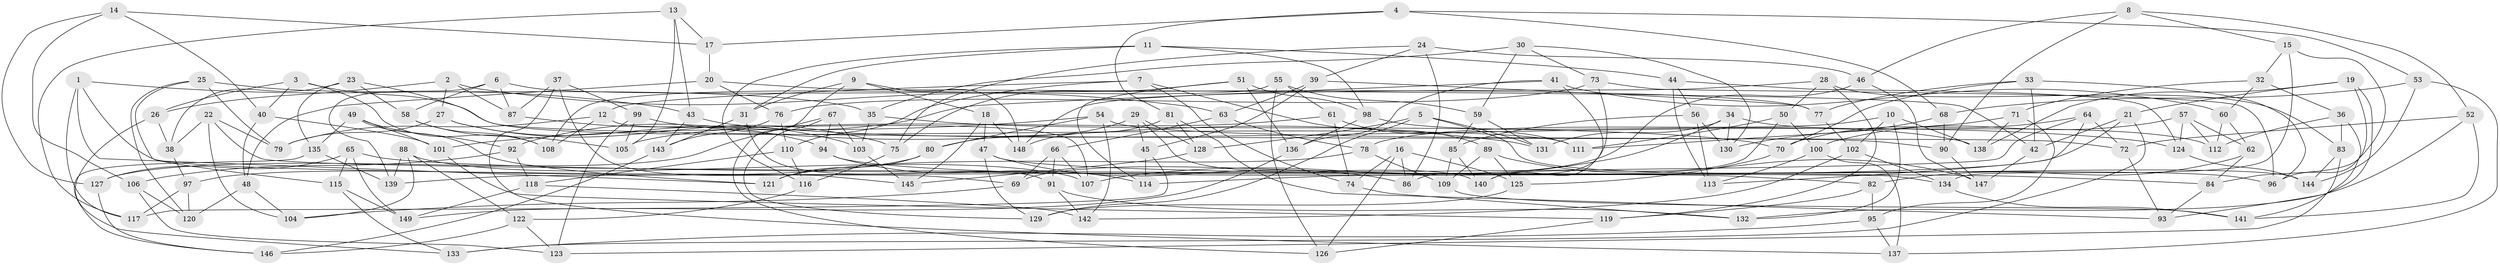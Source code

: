 // Generated by graph-tools (version 1.1) at 2025/38/03/09/25 02:38:07]
// undirected, 149 vertices, 298 edges
graph export_dot {
graph [start="1"]
  node [color=gray90,style=filled];
  1;
  2;
  3;
  4;
  5;
  6;
  7;
  8;
  9;
  10;
  11;
  12;
  13;
  14;
  15;
  16;
  17;
  18;
  19;
  20;
  21;
  22;
  23;
  24;
  25;
  26;
  27;
  28;
  29;
  30;
  31;
  32;
  33;
  34;
  35;
  36;
  37;
  38;
  39;
  40;
  41;
  42;
  43;
  44;
  45;
  46;
  47;
  48;
  49;
  50;
  51;
  52;
  53;
  54;
  55;
  56;
  57;
  58;
  59;
  60;
  61;
  62;
  63;
  64;
  65;
  66;
  67;
  68;
  69;
  70;
  71;
  72;
  73;
  74;
  75;
  76;
  77;
  78;
  79;
  80;
  81;
  82;
  83;
  84;
  85;
  86;
  87;
  88;
  89;
  90;
  91;
  92;
  93;
  94;
  95;
  96;
  97;
  98;
  99;
  100;
  101;
  102;
  103;
  104;
  105;
  106;
  107;
  108;
  109;
  110;
  111;
  112;
  113;
  114;
  115;
  116;
  117;
  118;
  119;
  120;
  121;
  122;
  123;
  124;
  125;
  126;
  127;
  128;
  129;
  130;
  131;
  132;
  133;
  134;
  135;
  136;
  137;
  138;
  139;
  140;
  141;
  142;
  143;
  144;
  145;
  146;
  147;
  148;
  149;
  1 -- 69;
  1 -- 117;
  1 -- 121;
  1 -- 43;
  2 -- 87;
  2 -- 63;
  2 -- 26;
  2 -- 27;
  3 -- 26;
  3 -- 108;
  3 -- 40;
  3 -- 72;
  4 -- 53;
  4 -- 17;
  4 -- 81;
  4 -- 68;
  5 -- 144;
  5 -- 131;
  5 -- 129;
  5 -- 128;
  6 -- 87;
  6 -- 58;
  6 -- 139;
  6 -- 77;
  7 -- 74;
  7 -- 89;
  7 -- 12;
  7 -- 110;
  8 -- 15;
  8 -- 52;
  8 -- 90;
  8 -- 46;
  9 -- 18;
  9 -- 126;
  9 -- 148;
  9 -- 31;
  10 -- 132;
  10 -- 78;
  10 -- 138;
  10 -- 102;
  11 -- 31;
  11 -- 98;
  11 -- 116;
  11 -- 44;
  12 -- 107;
  12 -- 79;
  12 -- 108;
  13 -- 117;
  13 -- 105;
  13 -- 43;
  13 -- 17;
  14 -- 106;
  14 -- 127;
  14 -- 17;
  14 -- 40;
  15 -- 134;
  15 -- 32;
  15 -- 84;
  16 -- 86;
  16 -- 126;
  16 -- 74;
  16 -- 125;
  17 -- 20;
  18 -- 145;
  18 -- 148;
  18 -- 47;
  19 -- 96;
  19 -- 93;
  19 -- 21;
  19 -- 138;
  20 -- 42;
  20 -- 48;
  20 -- 76;
  21 -- 133;
  21 -- 42;
  21 -- 114;
  22 -- 38;
  22 -- 134;
  22 -- 79;
  22 -- 104;
  23 -- 38;
  23 -- 58;
  23 -- 135;
  23 -- 111;
  24 -- 39;
  24 -- 46;
  24 -- 86;
  24 -- 75;
  25 -- 35;
  25 -- 79;
  25 -- 115;
  25 -- 120;
  26 -- 133;
  26 -- 38;
  27 -- 94;
  27 -- 75;
  27 -- 79;
  28 -- 148;
  28 -- 83;
  28 -- 119;
  28 -- 50;
  29 -- 45;
  29 -- 140;
  29 -- 80;
  29 -- 128;
  30 -- 73;
  30 -- 130;
  30 -- 35;
  30 -- 59;
  31 -- 91;
  31 -- 143;
  32 -- 71;
  32 -- 36;
  32 -- 60;
  33 -- 96;
  33 -- 70;
  33 -- 42;
  33 -- 77;
  34 -- 112;
  34 -- 130;
  34 -- 131;
  34 -- 107;
  35 -- 103;
  35 -- 70;
  36 -- 112;
  36 -- 141;
  36 -- 83;
  37 -- 145;
  37 -- 99;
  37 -- 87;
  37 -- 137;
  38 -- 97;
  39 -- 77;
  39 -- 63;
  39 -- 45;
  40 -- 101;
  40 -- 48;
  41 -- 140;
  41 -- 60;
  41 -- 92;
  41 -- 136;
  42 -- 147;
  43 -- 124;
  43 -- 143;
  44 -- 124;
  44 -- 56;
  44 -- 113;
  45 -- 117;
  45 -- 114;
  46 -- 69;
  46 -- 147;
  47 -- 129;
  47 -- 82;
  47 -- 86;
  48 -- 120;
  48 -- 104;
  49 -- 135;
  49 -- 101;
  49 -- 121;
  49 -- 92;
  50 -- 111;
  50 -- 140;
  50 -- 100;
  51 -- 75;
  51 -- 98;
  51 -- 114;
  51 -- 136;
  52 -- 132;
  52 -- 141;
  52 -- 72;
  53 -- 144;
  53 -- 68;
  53 -- 137;
  54 -- 80;
  54 -- 90;
  54 -- 101;
  54 -- 142;
  55 -- 108;
  55 -- 59;
  55 -- 61;
  55 -- 126;
  56 -- 130;
  56 -- 85;
  56 -- 113;
  57 -- 112;
  57 -- 124;
  57 -- 62;
  57 -- 100;
  58 -- 108;
  58 -- 105;
  59 -- 85;
  59 -- 131;
  60 -- 62;
  60 -- 112;
  61 -- 74;
  61 -- 111;
  61 -- 105;
  62 -- 84;
  62 -- 82;
  63 -- 78;
  63 -- 66;
  64 -- 139;
  64 -- 70;
  64 -- 72;
  64 -- 113;
  65 -- 115;
  65 -- 84;
  65 -- 149;
  65 -- 127;
  66 -- 69;
  66 -- 91;
  66 -- 107;
  67 -- 103;
  67 -- 94;
  67 -- 129;
  67 -- 127;
  68 -- 130;
  68 -- 90;
  69 -- 104;
  70 -- 125;
  71 -- 111;
  71 -- 95;
  71 -- 138;
  72 -- 93;
  73 -- 86;
  73 -- 76;
  73 -- 96;
  74 -- 132;
  75 -- 116;
  76 -- 143;
  76 -- 110;
  77 -- 102;
  78 -- 121;
  78 -- 109;
  80 -- 121;
  80 -- 97;
  81 -- 128;
  81 -- 93;
  81 -- 148;
  82 -- 95;
  82 -- 119;
  83 -- 123;
  83 -- 144;
  84 -- 93;
  85 -- 109;
  85 -- 140;
  87 -- 103;
  88 -- 139;
  88 -- 122;
  88 -- 107;
  88 -- 104;
  89 -- 125;
  89 -- 147;
  89 -- 109;
  90 -- 147;
  91 -- 132;
  91 -- 142;
  92 -- 106;
  92 -- 118;
  94 -- 96;
  94 -- 114;
  95 -- 133;
  95 -- 137;
  97 -- 117;
  97 -- 120;
  98 -- 136;
  98 -- 138;
  99 -- 123;
  99 -- 131;
  99 -- 105;
  100 -- 137;
  100 -- 113;
  101 -- 119;
  102 -- 134;
  102 -- 142;
  103 -- 145;
  106 -- 120;
  106 -- 123;
  109 -- 141;
  110 -- 118;
  110 -- 116;
  115 -- 133;
  115 -- 149;
  116 -- 122;
  118 -- 149;
  118 -- 142;
  119 -- 126;
  122 -- 123;
  122 -- 146;
  124 -- 144;
  125 -- 129;
  127 -- 146;
  128 -- 145;
  134 -- 141;
  135 -- 146;
  135 -- 139;
  136 -- 149;
  143 -- 146;
}
